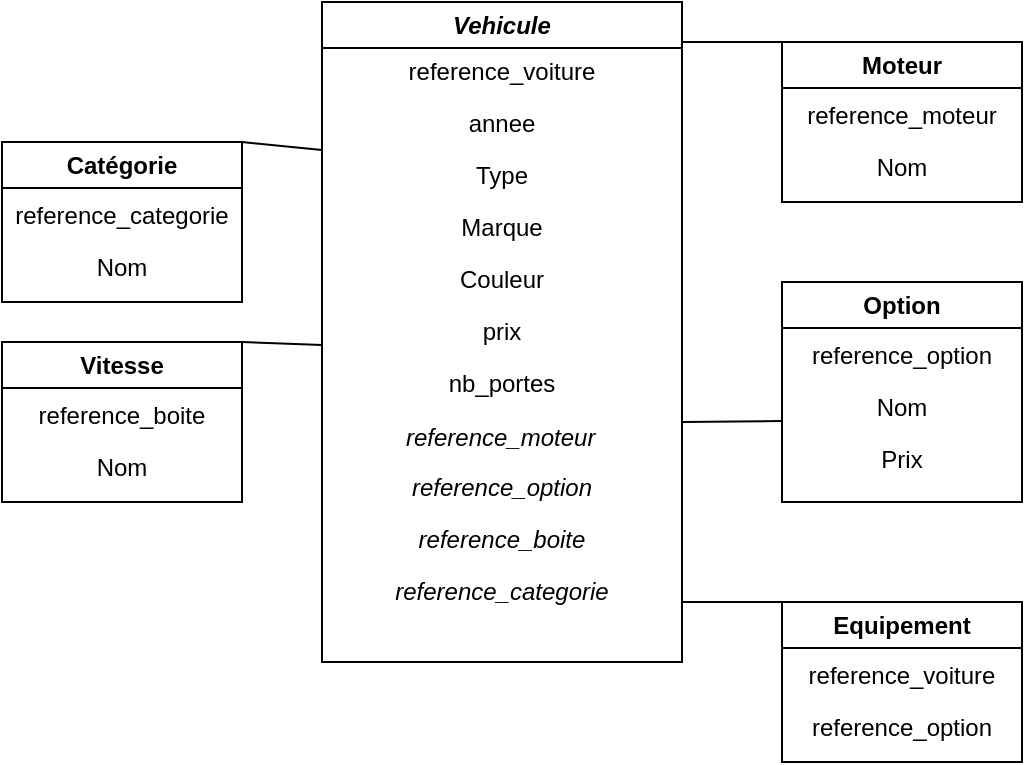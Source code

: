 <mxfile version="26.0.16">
  <diagram name="Page-1" id="IsrsMwPQzEmUyN6ijTW7">
    <mxGraphModel dx="988" dy="543" grid="1" gridSize="10" guides="1" tooltips="1" connect="1" arrows="1" fold="1" page="1" pageScale="1" pageWidth="850" pageHeight="1100" math="0" shadow="0">
      <root>
        <mxCell id="0" />
        <mxCell id="1" parent="0" />
        <mxCell id="1xD0KfqISIVIkjImCXy8-4" value="&lt;div&gt;&lt;b&gt;Vehicule&lt;/b&gt;&lt;/div&gt;" style="swimlane;whiteSpace=wrap;html=1;fontStyle=2" vertex="1" parent="1">
          <mxGeometry x="210" y="20" width="180" height="330" as="geometry" />
        </mxCell>
        <mxCell id="1xD0KfqISIVIkjImCXy8-5" value="annee" style="text;html=1;align=center;verticalAlign=middle;whiteSpace=wrap;rounded=0;" vertex="1" parent="1xD0KfqISIVIkjImCXy8-4">
          <mxGeometry y="48" width="180" height="26" as="geometry" />
        </mxCell>
        <mxCell id="1xD0KfqISIVIkjImCXy8-6" value="reference_voiture" style="text;html=1;align=center;verticalAlign=middle;whiteSpace=wrap;rounded=0;" vertex="1" parent="1xD0KfqISIVIkjImCXy8-4">
          <mxGeometry y="22" width="180" height="26" as="geometry" />
        </mxCell>
        <mxCell id="1xD0KfqISIVIkjImCXy8-7" value="Type" style="text;html=1;align=center;verticalAlign=middle;whiteSpace=wrap;rounded=0;" vertex="1" parent="1xD0KfqISIVIkjImCXy8-4">
          <mxGeometry y="74" width="180" height="26" as="geometry" />
        </mxCell>
        <mxCell id="1xD0KfqISIVIkjImCXy8-8" value="Marque" style="text;html=1;align=center;verticalAlign=middle;whiteSpace=wrap;rounded=0;" vertex="1" parent="1xD0KfqISIVIkjImCXy8-4">
          <mxGeometry y="100" width="180" height="26" as="geometry" />
        </mxCell>
        <mxCell id="1xD0KfqISIVIkjImCXy8-9" value="Couleur" style="text;html=1;align=center;verticalAlign=middle;whiteSpace=wrap;rounded=0;" vertex="1" parent="1xD0KfqISIVIkjImCXy8-4">
          <mxGeometry y="126" width="180" height="26" as="geometry" />
        </mxCell>
        <mxCell id="1xD0KfqISIVIkjImCXy8-10" value="prix" style="text;html=1;align=center;verticalAlign=middle;whiteSpace=wrap;rounded=0;" vertex="1" parent="1xD0KfqISIVIkjImCXy8-4">
          <mxGeometry y="152" width="180" height="26" as="geometry" />
        </mxCell>
        <mxCell id="1xD0KfqISIVIkjImCXy8-36" value="nb_portes" style="text;html=1;align=center;verticalAlign=middle;whiteSpace=wrap;rounded=0;" vertex="1" parent="1xD0KfqISIVIkjImCXy8-4">
          <mxGeometry y="178" width="180" height="26" as="geometry" />
        </mxCell>
        <mxCell id="1xD0KfqISIVIkjImCXy8-39" value="&lt;i&gt;reference_moteur&lt;/i&gt;" style="text;whiteSpace=wrap;html=1;" vertex="1" parent="1xD0KfqISIVIkjImCXy8-4">
          <mxGeometry x="40" y="204" width="100" height="26" as="geometry" />
        </mxCell>
        <mxCell id="1xD0KfqISIVIkjImCXy8-40" value="reference_option" style="text;html=1;align=center;verticalAlign=middle;whiteSpace=wrap;rounded=0;fontStyle=2" vertex="1" parent="1xD0KfqISIVIkjImCXy8-4">
          <mxGeometry x="30" y="230" width="120" height="26" as="geometry" />
        </mxCell>
        <mxCell id="1xD0KfqISIVIkjImCXy8-42" value="reference_boite" style="text;html=1;align=center;verticalAlign=middle;whiteSpace=wrap;rounded=0;fontStyle=2" vertex="1" parent="1xD0KfqISIVIkjImCXy8-4">
          <mxGeometry x="30" y="256" width="120" height="26" as="geometry" />
        </mxCell>
        <mxCell id="1xD0KfqISIVIkjImCXy8-43" value="reference_categorie" style="text;html=1;align=center;verticalAlign=middle;whiteSpace=wrap;rounded=0;fontStyle=2" vertex="1" parent="1xD0KfqISIVIkjImCXy8-4">
          <mxGeometry x="30" y="282" width="120" height="26" as="geometry" />
        </mxCell>
        <mxCell id="1xD0KfqISIVIkjImCXy8-11" value="&lt;div&gt;Moteur&lt;/div&gt;" style="swimlane;whiteSpace=wrap;html=1;" vertex="1" parent="1">
          <mxGeometry x="440" y="40" width="120" height="80" as="geometry" />
        </mxCell>
        <mxCell id="1xD0KfqISIVIkjImCXy8-12" value="Nom" style="text;html=1;align=center;verticalAlign=middle;whiteSpace=wrap;rounded=0;" vertex="1" parent="1xD0KfqISIVIkjImCXy8-11">
          <mxGeometry y="50" width="120" height="26" as="geometry" />
        </mxCell>
        <mxCell id="1xD0KfqISIVIkjImCXy8-15" value="reference_moteur" style="text;html=1;align=center;verticalAlign=middle;whiteSpace=wrap;rounded=0;" vertex="1" parent="1xD0KfqISIVIkjImCXy8-11">
          <mxGeometry y="24" width="120" height="26" as="geometry" />
        </mxCell>
        <mxCell id="1xD0KfqISIVIkjImCXy8-16" value="&lt;div&gt;Option&lt;/div&gt;" style="swimlane;whiteSpace=wrap;html=1;" vertex="1" parent="1">
          <mxGeometry x="440" y="160" width="120" height="110" as="geometry" />
        </mxCell>
        <mxCell id="1xD0KfqISIVIkjImCXy8-17" value="Nom" style="text;html=1;align=center;verticalAlign=middle;whiteSpace=wrap;rounded=0;" vertex="1" parent="1xD0KfqISIVIkjImCXy8-16">
          <mxGeometry y="50" width="120" height="26" as="geometry" />
        </mxCell>
        <mxCell id="1xD0KfqISIVIkjImCXy8-18" value="reference_option" style="text;html=1;align=center;verticalAlign=middle;whiteSpace=wrap;rounded=0;" vertex="1" parent="1xD0KfqISIVIkjImCXy8-16">
          <mxGeometry y="24" width="120" height="26" as="geometry" />
        </mxCell>
        <mxCell id="1xD0KfqISIVIkjImCXy8-26" value="Prix" style="text;html=1;align=center;verticalAlign=middle;whiteSpace=wrap;rounded=0;" vertex="1" parent="1xD0KfqISIVIkjImCXy8-16">
          <mxGeometry y="76" width="120" height="26" as="geometry" />
        </mxCell>
        <mxCell id="1xD0KfqISIVIkjImCXy8-19" value="&lt;div&gt;Vitesse&lt;/div&gt;" style="swimlane;whiteSpace=wrap;html=1;" vertex="1" parent="1">
          <mxGeometry x="50" y="190" width="120" height="80" as="geometry" />
        </mxCell>
        <mxCell id="1xD0KfqISIVIkjImCXy8-20" value="Nom" style="text;html=1;align=center;verticalAlign=middle;whiteSpace=wrap;rounded=0;" vertex="1" parent="1xD0KfqISIVIkjImCXy8-19">
          <mxGeometry y="50" width="120" height="26" as="geometry" />
        </mxCell>
        <mxCell id="1xD0KfqISIVIkjImCXy8-21" value="reference_boite" style="text;html=1;align=center;verticalAlign=middle;whiteSpace=wrap;rounded=0;" vertex="1" parent="1xD0KfqISIVIkjImCXy8-19">
          <mxGeometry y="24" width="120" height="26" as="geometry" />
        </mxCell>
        <mxCell id="1xD0KfqISIVIkjImCXy8-22" value="&lt;div&gt;Catégorie&lt;/div&gt;" style="swimlane;whiteSpace=wrap;html=1;" vertex="1" parent="1">
          <mxGeometry x="50" y="90" width="120" height="80" as="geometry" />
        </mxCell>
        <mxCell id="1xD0KfqISIVIkjImCXy8-23" value="Nom" style="text;html=1;align=center;verticalAlign=middle;whiteSpace=wrap;rounded=0;" vertex="1" parent="1xD0KfqISIVIkjImCXy8-22">
          <mxGeometry y="50" width="120" height="26" as="geometry" />
        </mxCell>
        <mxCell id="1xD0KfqISIVIkjImCXy8-24" value="reference_categorie" style="text;html=1;align=center;verticalAlign=middle;whiteSpace=wrap;rounded=0;" vertex="1" parent="1xD0KfqISIVIkjImCXy8-22">
          <mxGeometry y="24" width="120" height="26" as="geometry" />
        </mxCell>
        <mxCell id="1xD0KfqISIVIkjImCXy8-33" value="&lt;div&gt;Equipement&lt;/div&gt;" style="swimlane;whiteSpace=wrap;html=1;" vertex="1" parent="1">
          <mxGeometry x="440" y="320" width="120" height="80" as="geometry" />
        </mxCell>
        <mxCell id="1xD0KfqISIVIkjImCXy8-34" value="reference_option" style="text;html=1;align=center;verticalAlign=middle;whiteSpace=wrap;rounded=0;" vertex="1" parent="1xD0KfqISIVIkjImCXy8-33">
          <mxGeometry y="50" width="120" height="26" as="geometry" />
        </mxCell>
        <mxCell id="1xD0KfqISIVIkjImCXy8-35" value="reference_voiture" style="text;html=1;align=center;verticalAlign=middle;whiteSpace=wrap;rounded=0;" vertex="1" parent="1xD0KfqISIVIkjImCXy8-33">
          <mxGeometry y="24" width="120" height="26" as="geometry" />
        </mxCell>
        <mxCell id="1xD0KfqISIVIkjImCXy8-44" value="" style="endArrow=none;html=1;rounded=0;entryX=0;entryY=0.75;entryDx=0;entryDy=0;" edge="1" parent="1" target="1xD0KfqISIVIkjImCXy8-17">
          <mxGeometry width="50" height="50" relative="1" as="geometry">
            <mxPoint x="390" y="230" as="sourcePoint" />
            <mxPoint x="430" y="230" as="targetPoint" />
          </mxGeometry>
        </mxCell>
        <mxCell id="1xD0KfqISIVIkjImCXy8-45" value="" style="endArrow=none;html=1;rounded=0;entryX=0;entryY=0.75;entryDx=0;entryDy=0;" edge="1" parent="1">
          <mxGeometry width="50" height="50" relative="1" as="geometry">
            <mxPoint x="390" y="320" as="sourcePoint" />
            <mxPoint x="440" y="320" as="targetPoint" />
          </mxGeometry>
        </mxCell>
        <mxCell id="1xD0KfqISIVIkjImCXy8-46" value="" style="endArrow=none;html=1;rounded=0;entryX=0;entryY=0.75;entryDx=0;entryDy=0;" edge="1" parent="1">
          <mxGeometry width="50" height="50" relative="1" as="geometry">
            <mxPoint x="390" y="40" as="sourcePoint" />
            <mxPoint x="440" y="40" as="targetPoint" />
          </mxGeometry>
        </mxCell>
        <mxCell id="1xD0KfqISIVIkjImCXy8-47" value="" style="endArrow=none;html=1;rounded=0;entryX=0;entryY=1;entryDx=0;entryDy=0;" edge="1" parent="1" target="1xD0KfqISIVIkjImCXy8-5">
          <mxGeometry width="50" height="50" relative="1" as="geometry">
            <mxPoint x="170" y="90" as="sourcePoint" />
            <mxPoint x="190" y="90" as="targetPoint" />
          </mxGeometry>
        </mxCell>
        <mxCell id="1xD0KfqISIVIkjImCXy8-48" value="" style="endArrow=none;html=1;rounded=0;entryX=0;entryY=0.75;entryDx=0;entryDy=0;" edge="1" parent="1" target="1xD0KfqISIVIkjImCXy8-10">
          <mxGeometry width="50" height="50" relative="1" as="geometry">
            <mxPoint x="170" y="190" as="sourcePoint" />
            <mxPoint x="208" y="191" as="targetPoint" />
          </mxGeometry>
        </mxCell>
      </root>
    </mxGraphModel>
  </diagram>
</mxfile>
